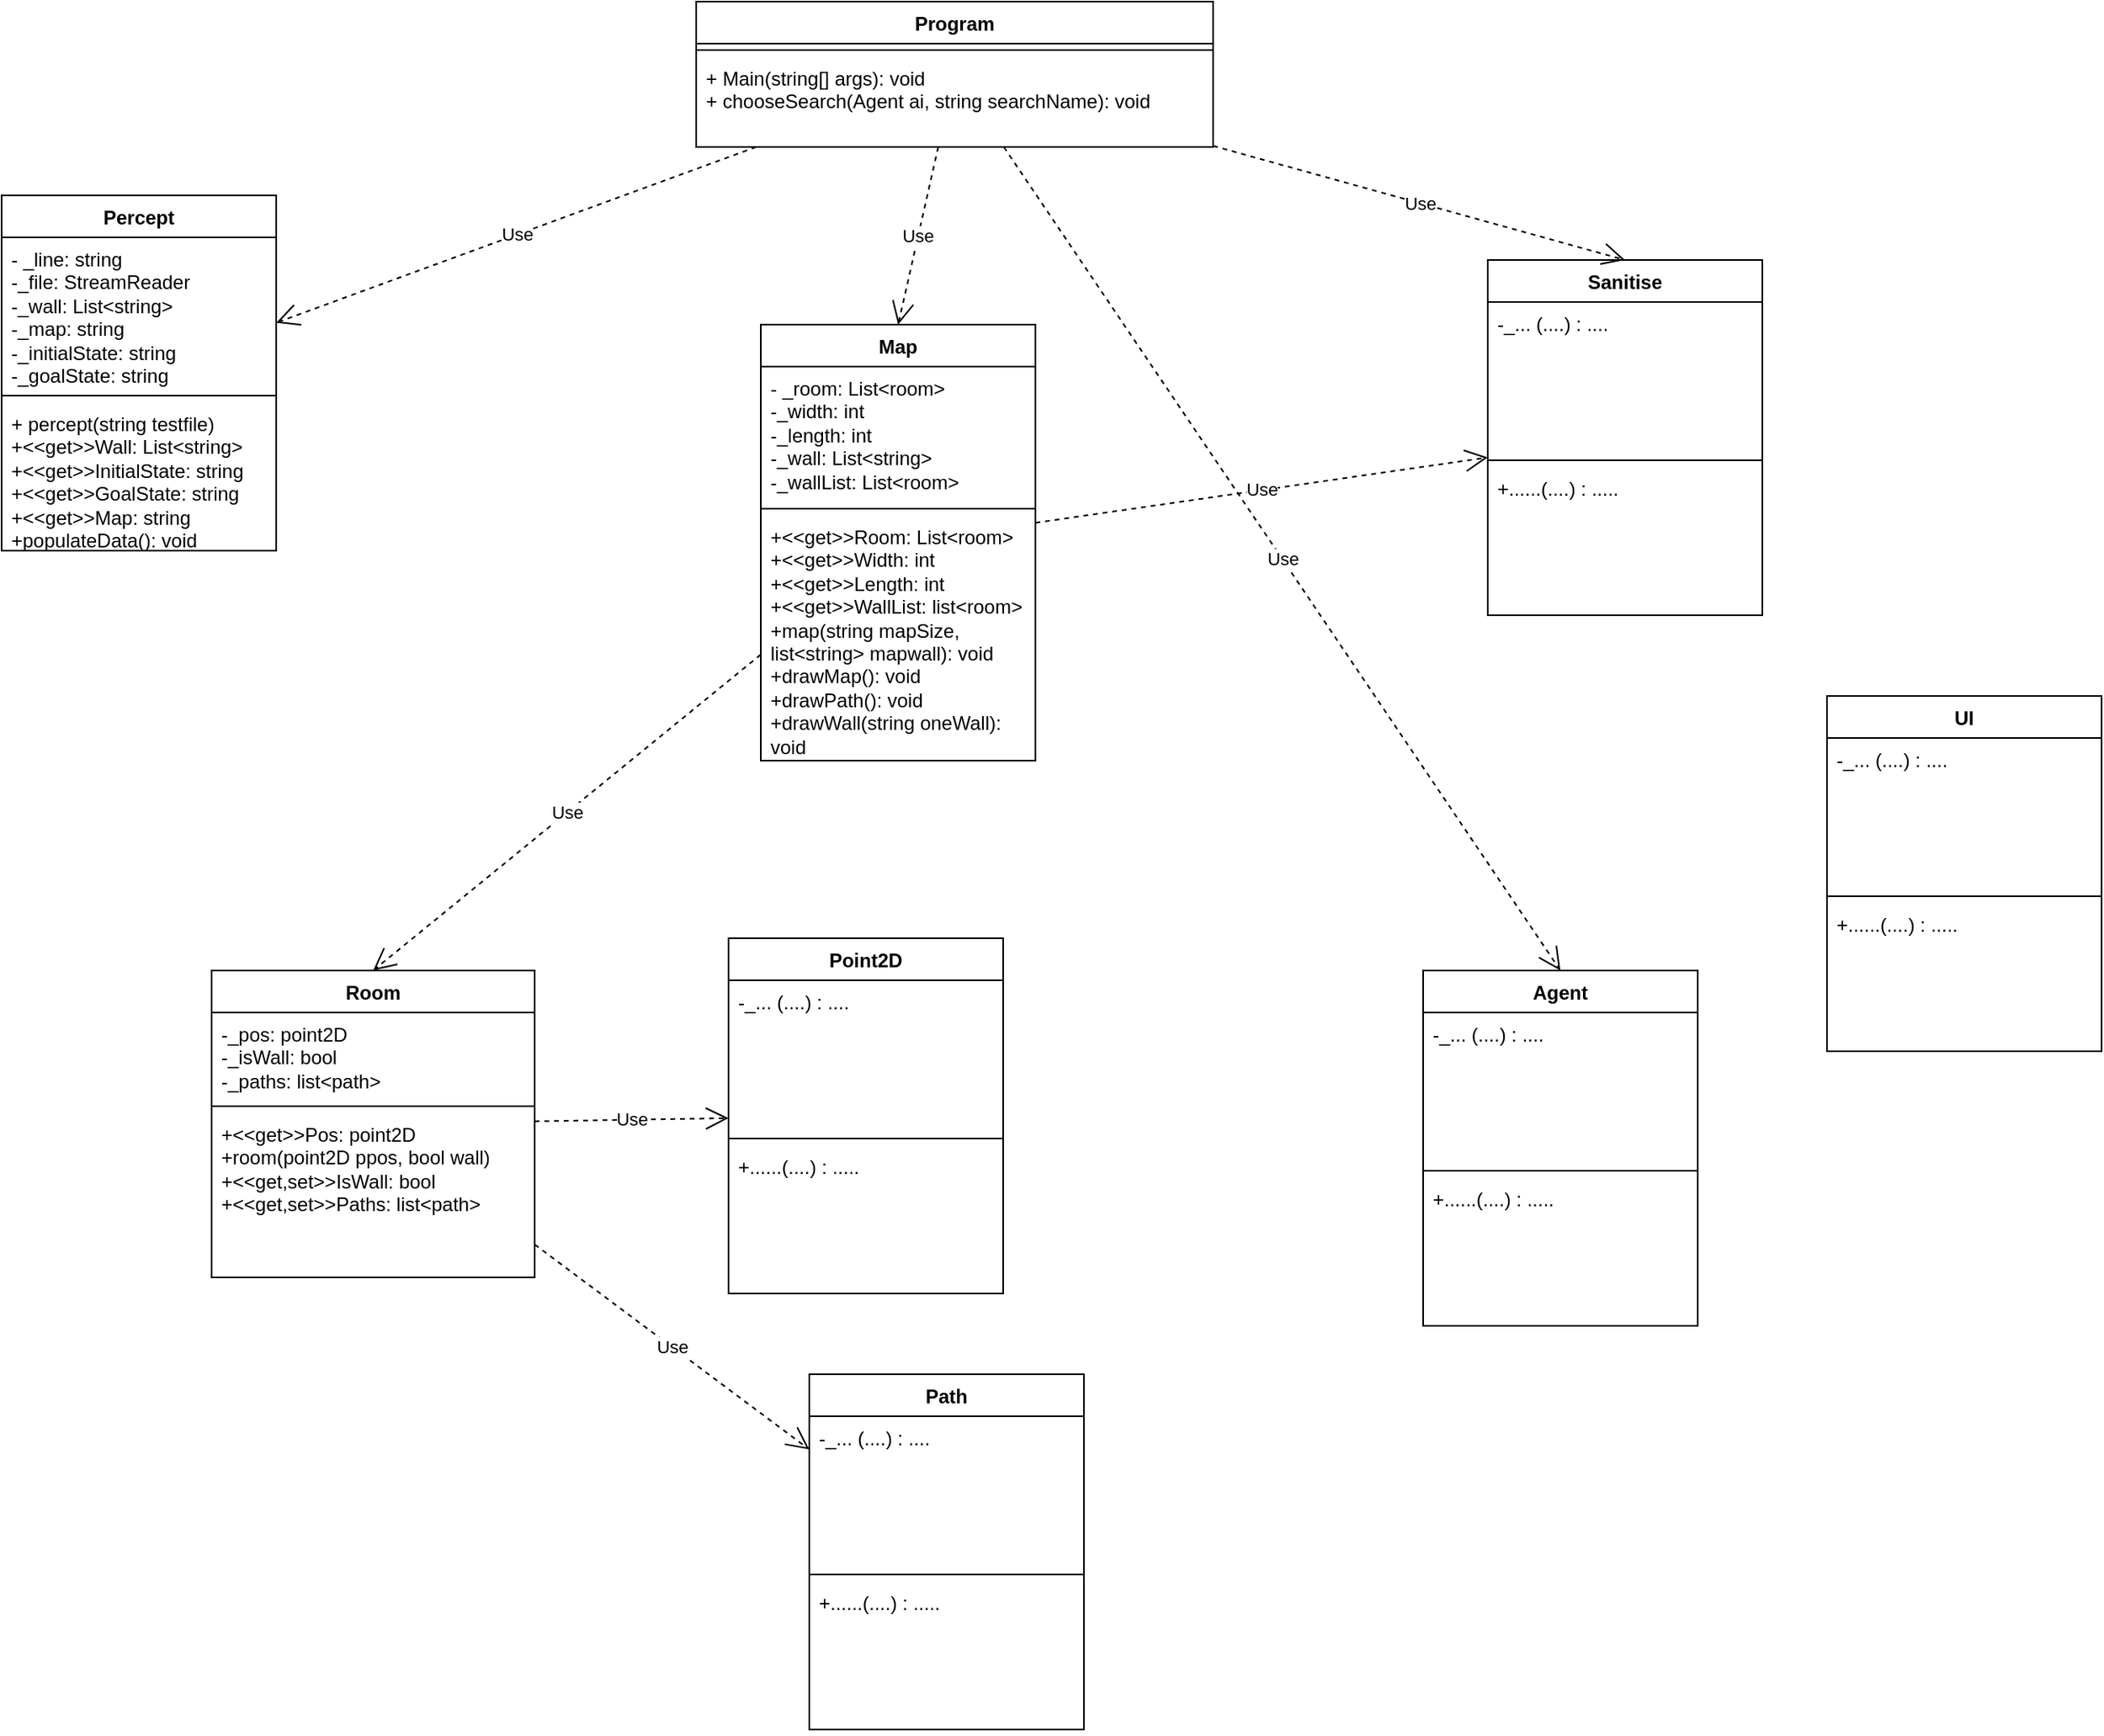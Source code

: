 <mxfile version="21.1.2" type="device">
  <diagram name="Page-1" id="6xlHseZg__uQxYBexC1Y">
    <mxGraphModel dx="1438" dy="628" grid="1" gridSize="10" guides="1" tooltips="1" connect="1" arrows="1" fold="1" page="1" pageScale="1" pageWidth="850" pageHeight="1100" math="0" shadow="0">
      <root>
        <mxCell id="0" />
        <mxCell id="1" parent="0" />
        <mxCell id="2tTRAXas-IIGPnDZ_Wnu-1" value="Program" style="swimlane;fontStyle=1;align=center;verticalAlign=top;childLayout=stackLayout;horizontal=1;startSize=26;horizontalStack=0;resizeParent=1;resizeParentMax=0;resizeLast=0;collapsible=1;marginBottom=0;whiteSpace=wrap;html=1;" vertex="1" parent="1">
          <mxGeometry x="130" y="70" width="320" height="90" as="geometry" />
        </mxCell>
        <mxCell id="2tTRAXas-IIGPnDZ_Wnu-3" value="" style="line;strokeWidth=1;fillColor=none;align=left;verticalAlign=middle;spacingTop=-1;spacingLeft=3;spacingRight=3;rotatable=0;labelPosition=right;points=[];portConstraint=eastwest;strokeColor=inherit;" vertex="1" parent="2tTRAXas-IIGPnDZ_Wnu-1">
          <mxGeometry y="26" width="320" height="8" as="geometry" />
        </mxCell>
        <mxCell id="2tTRAXas-IIGPnDZ_Wnu-4" value="&lt;div&gt;+ Main(string[] args): void&lt;/div&gt;&lt;div&gt;+ chooseSearch(Agent ai, string searchName): void&lt;br&gt;&lt;/div&gt;" style="text;strokeColor=none;fillColor=none;align=left;verticalAlign=top;spacingLeft=4;spacingRight=4;overflow=hidden;rotatable=0;points=[[0,0.5],[1,0.5]];portConstraint=eastwest;whiteSpace=wrap;html=1;" vertex="1" parent="2tTRAXas-IIGPnDZ_Wnu-1">
          <mxGeometry y="34" width="320" height="56" as="geometry" />
        </mxCell>
        <mxCell id="2tTRAXas-IIGPnDZ_Wnu-5" value="Percept" style="swimlane;fontStyle=1;align=center;verticalAlign=top;childLayout=stackLayout;horizontal=1;startSize=26;horizontalStack=0;resizeParent=1;resizeParentMax=0;resizeLast=0;collapsible=1;marginBottom=0;whiteSpace=wrap;html=1;" vertex="1" parent="1">
          <mxGeometry x="-300" y="190" width="170" height="220" as="geometry" />
        </mxCell>
        <mxCell id="2tTRAXas-IIGPnDZ_Wnu-6" value="&lt;div&gt;- _line: string&lt;/div&gt;&lt;div&gt;-_file: StreamReader&lt;/div&gt;&lt;div&gt;-_wall: List&amp;lt;string&amp;gt;&lt;/div&gt;&lt;div&gt;-_map: string&lt;/div&gt;&lt;div&gt;-_initialState: string&lt;/div&gt;&lt;div&gt;-_goalState: string&lt;br&gt;&lt;/div&gt;&lt;div&gt;&lt;br&gt;&lt;/div&gt;" style="text;strokeColor=none;fillColor=none;align=left;verticalAlign=top;spacingLeft=4;spacingRight=4;overflow=hidden;rotatable=0;points=[[0,0.5],[1,0.5]];portConstraint=eastwest;whiteSpace=wrap;html=1;" vertex="1" parent="2tTRAXas-IIGPnDZ_Wnu-5">
          <mxGeometry y="26" width="170" height="94" as="geometry" />
        </mxCell>
        <mxCell id="2tTRAXas-IIGPnDZ_Wnu-7" value="" style="line;strokeWidth=1;fillColor=none;align=left;verticalAlign=middle;spacingTop=-1;spacingLeft=3;spacingRight=3;rotatable=0;labelPosition=right;points=[];portConstraint=eastwest;strokeColor=inherit;" vertex="1" parent="2tTRAXas-IIGPnDZ_Wnu-5">
          <mxGeometry y="120" width="170" height="8" as="geometry" />
        </mxCell>
        <mxCell id="2tTRAXas-IIGPnDZ_Wnu-8" value="&lt;div&gt;+ percept(string testfile)&lt;/div&gt;&lt;div&gt;+&amp;lt;&amp;lt;get&amp;gt;&amp;gt;Wall: List&amp;lt;string&amp;gt;&lt;/div&gt;&lt;div&gt;+&amp;lt;&amp;lt;get&amp;gt;&amp;gt;InitialState: string&lt;/div&gt;&lt;div&gt;+&amp;lt;&amp;lt;get&amp;gt;&amp;gt;GoalState: string&lt;/div&gt;&lt;div&gt;+&amp;lt;&amp;lt;get&amp;gt;&amp;gt;Map: string&lt;/div&gt;&lt;div&gt;+populateData(): void&lt;br&gt;&lt;/div&gt;" style="text;strokeColor=none;fillColor=none;align=left;verticalAlign=top;spacingLeft=4;spacingRight=4;overflow=hidden;rotatable=0;points=[[0,0.5],[1,0.5]];portConstraint=eastwest;whiteSpace=wrap;html=1;" vertex="1" parent="2tTRAXas-IIGPnDZ_Wnu-5">
          <mxGeometry y="128" width="170" height="92" as="geometry" />
        </mxCell>
        <mxCell id="2tTRAXas-IIGPnDZ_Wnu-13" value="Use" style="endArrow=open;endSize=12;dashed=1;html=1;rounded=0;" edge="1" parent="1" source="2tTRAXas-IIGPnDZ_Wnu-1" target="2tTRAXas-IIGPnDZ_Wnu-5">
          <mxGeometry width="160" relative="1" as="geometry">
            <mxPoint x="490" y="220" as="sourcePoint" />
            <mxPoint x="650" y="220" as="targetPoint" />
          </mxGeometry>
        </mxCell>
        <mxCell id="2tTRAXas-IIGPnDZ_Wnu-15" value="Map" style="swimlane;fontStyle=1;align=center;verticalAlign=top;childLayout=stackLayout;horizontal=1;startSize=26;horizontalStack=0;resizeParent=1;resizeParentMax=0;resizeLast=0;collapsible=1;marginBottom=0;whiteSpace=wrap;html=1;" vertex="1" parent="1">
          <mxGeometry x="170" y="270" width="170" height="270" as="geometry" />
        </mxCell>
        <mxCell id="2tTRAXas-IIGPnDZ_Wnu-16" value="&lt;div&gt;- _room: List&amp;lt;room&amp;gt;&lt;br&gt;&lt;/div&gt;&lt;div&gt;-_width: int&lt;/div&gt;&lt;div&gt;-_length: int&lt;br&gt;&lt;/div&gt;&lt;div&gt;-_wall: List&amp;lt;string&amp;gt;&lt;/div&gt;&lt;div&gt;-_wallList: List&amp;lt;room&amp;gt;&lt;/div&gt;" style="text;strokeColor=none;fillColor=none;align=left;verticalAlign=top;spacingLeft=4;spacingRight=4;overflow=hidden;rotatable=0;points=[[0,0.5],[1,0.5]];portConstraint=eastwest;whiteSpace=wrap;html=1;" vertex="1" parent="2tTRAXas-IIGPnDZ_Wnu-15">
          <mxGeometry y="26" width="170" height="84" as="geometry" />
        </mxCell>
        <mxCell id="2tTRAXas-IIGPnDZ_Wnu-17" value="" style="line;strokeWidth=1;fillColor=none;align=left;verticalAlign=middle;spacingTop=-1;spacingLeft=3;spacingRight=3;rotatable=0;labelPosition=right;points=[];portConstraint=eastwest;strokeColor=inherit;" vertex="1" parent="2tTRAXas-IIGPnDZ_Wnu-15">
          <mxGeometry y="110" width="170" height="8" as="geometry" />
        </mxCell>
        <mxCell id="2tTRAXas-IIGPnDZ_Wnu-18" value="&lt;div&gt;+&amp;lt;&amp;lt;get&amp;gt;&amp;gt;Room: List&amp;lt;room&amp;gt;&lt;/div&gt;&lt;div&gt;+&amp;lt;&amp;lt;get&amp;gt;&amp;gt;Width: int&lt;/div&gt;&lt;div&gt;+&amp;lt;&amp;lt;get&amp;gt;&amp;gt;Length: int&lt;/div&gt;&lt;div&gt;+&amp;lt;&amp;lt;get&amp;gt;&amp;gt;WallList: list&amp;lt;room&amp;gt;&lt;/div&gt;&lt;div&gt;+map(string mapSize, list&amp;lt;string&amp;gt; mapwall): void&lt;br&gt;&lt;/div&gt;&lt;div&gt;+drawMap(): void&lt;/div&gt;&lt;div&gt;+drawPath(): void&lt;/div&gt;&lt;div&gt;+drawWall(string oneWall): void&lt;/div&gt;" style="text;strokeColor=none;fillColor=none;align=left;verticalAlign=top;spacingLeft=4;spacingRight=4;overflow=hidden;rotatable=0;points=[[0,0.5],[1,0.5]];portConstraint=eastwest;whiteSpace=wrap;html=1;" vertex="1" parent="2tTRAXas-IIGPnDZ_Wnu-15">
          <mxGeometry y="118" width="170" height="152" as="geometry" />
        </mxCell>
        <mxCell id="2tTRAXas-IIGPnDZ_Wnu-19" value="Use" style="endArrow=open;endSize=12;dashed=1;html=1;rounded=0;entryX=0.5;entryY=0;entryDx=0;entryDy=0;" edge="1" parent="1" source="2tTRAXas-IIGPnDZ_Wnu-15" target="2tTRAXas-IIGPnDZ_Wnu-20">
          <mxGeometry width="160" relative="1" as="geometry">
            <mxPoint x="261" y="170" as="sourcePoint" />
            <mxPoint x="180" y="263" as="targetPoint" />
          </mxGeometry>
        </mxCell>
        <mxCell id="2tTRAXas-IIGPnDZ_Wnu-20" value="Room" style="swimlane;fontStyle=1;align=center;verticalAlign=top;childLayout=stackLayout;horizontal=1;startSize=26;horizontalStack=0;resizeParent=1;resizeParentMax=0;resizeLast=0;collapsible=1;marginBottom=0;whiteSpace=wrap;html=1;" vertex="1" parent="1">
          <mxGeometry x="-170" y="670" width="200" height="190" as="geometry" />
        </mxCell>
        <mxCell id="2tTRAXas-IIGPnDZ_Wnu-21" value="&lt;div&gt;-_pos: point2D&lt;/div&gt;&lt;div&gt;-_isWall: bool&lt;/div&gt;&lt;div&gt;-_paths: list&amp;lt;path&amp;gt; &lt;br&gt;&lt;/div&gt;" style="text;strokeColor=none;fillColor=none;align=left;verticalAlign=top;spacingLeft=4;spacingRight=4;overflow=hidden;rotatable=0;points=[[0,0.5],[1,0.5]];portConstraint=eastwest;whiteSpace=wrap;html=1;" vertex="1" parent="2tTRAXas-IIGPnDZ_Wnu-20">
          <mxGeometry y="26" width="200" height="54" as="geometry" />
        </mxCell>
        <mxCell id="2tTRAXas-IIGPnDZ_Wnu-22" value="" style="line;strokeWidth=1;fillColor=none;align=left;verticalAlign=middle;spacingTop=-1;spacingLeft=3;spacingRight=3;rotatable=0;labelPosition=right;points=[];portConstraint=eastwest;strokeColor=inherit;" vertex="1" parent="2tTRAXas-IIGPnDZ_Wnu-20">
          <mxGeometry y="80" width="200" height="8" as="geometry" />
        </mxCell>
        <mxCell id="2tTRAXas-IIGPnDZ_Wnu-23" value="&lt;div&gt;+&amp;lt;&amp;lt;get&amp;gt;&amp;gt;Pos: point2D&lt;br&gt;&lt;/div&gt;&lt;div&gt;+room(point2D ppos, bool wall)&lt;br&gt;&lt;/div&gt;&lt;div&gt;+&amp;lt;&amp;lt;get,set&amp;gt;&amp;gt;IsWall: bool&lt;br&gt;&lt;/div&gt;&lt;div&gt;+&amp;lt;&amp;lt;get,set&amp;gt;&amp;gt;Paths: list&amp;lt;path&amp;gt;&lt;/div&gt;&lt;div&gt;&lt;br&gt;&lt;/div&gt;" style="text;strokeColor=none;fillColor=none;align=left;verticalAlign=top;spacingLeft=4;spacingRight=4;overflow=hidden;rotatable=0;points=[[0,0.5],[1,0.5]];portConstraint=eastwest;whiteSpace=wrap;html=1;" vertex="1" parent="2tTRAXas-IIGPnDZ_Wnu-20">
          <mxGeometry y="88" width="200" height="102" as="geometry" />
        </mxCell>
        <mxCell id="2tTRAXas-IIGPnDZ_Wnu-24" value="Sanitise" style="swimlane;fontStyle=1;align=center;verticalAlign=top;childLayout=stackLayout;horizontal=1;startSize=26;horizontalStack=0;resizeParent=1;resizeParentMax=0;resizeLast=0;collapsible=1;marginBottom=0;whiteSpace=wrap;html=1;" vertex="1" parent="1">
          <mxGeometry x="620" y="230" width="170" height="220" as="geometry" />
        </mxCell>
        <mxCell id="2tTRAXas-IIGPnDZ_Wnu-25" value="-_... (....) : ...." style="text;strokeColor=none;fillColor=none;align=left;verticalAlign=top;spacingLeft=4;spacingRight=4;overflow=hidden;rotatable=0;points=[[0,0.5],[1,0.5]];portConstraint=eastwest;whiteSpace=wrap;html=1;" vertex="1" parent="2tTRAXas-IIGPnDZ_Wnu-24">
          <mxGeometry y="26" width="170" height="94" as="geometry" />
        </mxCell>
        <mxCell id="2tTRAXas-IIGPnDZ_Wnu-26" value="" style="line;strokeWidth=1;fillColor=none;align=left;verticalAlign=middle;spacingTop=-1;spacingLeft=3;spacingRight=3;rotatable=0;labelPosition=right;points=[];portConstraint=eastwest;strokeColor=inherit;" vertex="1" parent="2tTRAXas-IIGPnDZ_Wnu-24">
          <mxGeometry y="120" width="170" height="8" as="geometry" />
        </mxCell>
        <mxCell id="2tTRAXas-IIGPnDZ_Wnu-27" value="+......(....) : ....." style="text;strokeColor=none;fillColor=none;align=left;verticalAlign=top;spacingLeft=4;spacingRight=4;overflow=hidden;rotatable=0;points=[[0,0.5],[1,0.5]];portConstraint=eastwest;whiteSpace=wrap;html=1;" vertex="1" parent="2tTRAXas-IIGPnDZ_Wnu-24">
          <mxGeometry y="128" width="170" height="92" as="geometry" />
        </mxCell>
        <mxCell id="2tTRAXas-IIGPnDZ_Wnu-28" value="Use" style="endArrow=open;endSize=12;dashed=1;html=1;rounded=0;" edge="1" parent="1" source="2tTRAXas-IIGPnDZ_Wnu-15" target="2tTRAXas-IIGPnDZ_Wnu-24">
          <mxGeometry width="160" relative="1" as="geometry">
            <mxPoint x="240" y="449" as="sourcePoint" />
            <mxPoint x="135" y="540" as="targetPoint" />
          </mxGeometry>
        </mxCell>
        <mxCell id="2tTRAXas-IIGPnDZ_Wnu-29" value="Point2D" style="swimlane;fontStyle=1;align=center;verticalAlign=top;childLayout=stackLayout;horizontal=1;startSize=26;horizontalStack=0;resizeParent=1;resizeParentMax=0;resizeLast=0;collapsible=1;marginBottom=0;whiteSpace=wrap;html=1;" vertex="1" parent="1">
          <mxGeometry x="150" y="650" width="170" height="220" as="geometry" />
        </mxCell>
        <mxCell id="2tTRAXas-IIGPnDZ_Wnu-30" value="-_... (....) : ...." style="text;strokeColor=none;fillColor=none;align=left;verticalAlign=top;spacingLeft=4;spacingRight=4;overflow=hidden;rotatable=0;points=[[0,0.5],[1,0.5]];portConstraint=eastwest;whiteSpace=wrap;html=1;" vertex="1" parent="2tTRAXas-IIGPnDZ_Wnu-29">
          <mxGeometry y="26" width="170" height="94" as="geometry" />
        </mxCell>
        <mxCell id="2tTRAXas-IIGPnDZ_Wnu-31" value="" style="line;strokeWidth=1;fillColor=none;align=left;verticalAlign=middle;spacingTop=-1;spacingLeft=3;spacingRight=3;rotatable=0;labelPosition=right;points=[];portConstraint=eastwest;strokeColor=inherit;" vertex="1" parent="2tTRAXas-IIGPnDZ_Wnu-29">
          <mxGeometry y="120" width="170" height="8" as="geometry" />
        </mxCell>
        <mxCell id="2tTRAXas-IIGPnDZ_Wnu-32" value="+......(....) : ....." style="text;strokeColor=none;fillColor=none;align=left;verticalAlign=top;spacingLeft=4;spacingRight=4;overflow=hidden;rotatable=0;points=[[0,0.5],[1,0.5]];portConstraint=eastwest;whiteSpace=wrap;html=1;" vertex="1" parent="2tTRAXas-IIGPnDZ_Wnu-29">
          <mxGeometry y="128" width="170" height="92" as="geometry" />
        </mxCell>
        <mxCell id="2tTRAXas-IIGPnDZ_Wnu-34" value="Use" style="endArrow=open;endSize=12;dashed=1;html=1;rounded=0;" edge="1" parent="1" source="2tTRAXas-IIGPnDZ_Wnu-20" target="2tTRAXas-IIGPnDZ_Wnu-29">
          <mxGeometry width="160" relative="1" as="geometry">
            <mxPoint x="331" y="510" as="sourcePoint" />
            <mxPoint x="335" y="560" as="targetPoint" />
          </mxGeometry>
        </mxCell>
        <mxCell id="2tTRAXas-IIGPnDZ_Wnu-35" value="Path" style="swimlane;fontStyle=1;align=center;verticalAlign=top;childLayout=stackLayout;horizontal=1;startSize=26;horizontalStack=0;resizeParent=1;resizeParentMax=0;resizeLast=0;collapsible=1;marginBottom=0;whiteSpace=wrap;html=1;" vertex="1" parent="1">
          <mxGeometry x="200" y="920" width="170" height="220" as="geometry" />
        </mxCell>
        <mxCell id="2tTRAXas-IIGPnDZ_Wnu-36" value="-_... (....) : ...." style="text;strokeColor=none;fillColor=none;align=left;verticalAlign=top;spacingLeft=4;spacingRight=4;overflow=hidden;rotatable=0;points=[[0,0.5],[1,0.5]];portConstraint=eastwest;whiteSpace=wrap;html=1;" vertex="1" parent="2tTRAXas-IIGPnDZ_Wnu-35">
          <mxGeometry y="26" width="170" height="94" as="geometry" />
        </mxCell>
        <mxCell id="2tTRAXas-IIGPnDZ_Wnu-37" value="" style="line;strokeWidth=1;fillColor=none;align=left;verticalAlign=middle;spacingTop=-1;spacingLeft=3;spacingRight=3;rotatable=0;labelPosition=right;points=[];portConstraint=eastwest;strokeColor=inherit;" vertex="1" parent="2tTRAXas-IIGPnDZ_Wnu-35">
          <mxGeometry y="120" width="170" height="8" as="geometry" />
        </mxCell>
        <mxCell id="2tTRAXas-IIGPnDZ_Wnu-38" value="+......(....) : ....." style="text;strokeColor=none;fillColor=none;align=left;verticalAlign=top;spacingLeft=4;spacingRight=4;overflow=hidden;rotatable=0;points=[[0,0.5],[1,0.5]];portConstraint=eastwest;whiteSpace=wrap;html=1;" vertex="1" parent="2tTRAXas-IIGPnDZ_Wnu-35">
          <mxGeometry y="128" width="170" height="92" as="geometry" />
        </mxCell>
        <mxCell id="2tTRAXas-IIGPnDZ_Wnu-41" value="Use" style="endArrow=open;endSize=12;dashed=1;html=1;rounded=0;entryX=0.5;entryY=0;entryDx=0;entryDy=0;" edge="1" parent="1" source="2tTRAXas-IIGPnDZ_Wnu-1" target="2tTRAXas-IIGPnDZ_Wnu-15">
          <mxGeometry width="160" relative="1" as="geometry">
            <mxPoint x="177" y="170" as="sourcePoint" />
            <mxPoint x="-120" y="279" as="targetPoint" />
          </mxGeometry>
        </mxCell>
        <mxCell id="2tTRAXas-IIGPnDZ_Wnu-42" value="Use" style="endArrow=open;endSize=12;dashed=1;html=1;rounded=0;entryX=0.5;entryY=0;entryDx=0;entryDy=0;" edge="1" parent="1" source="2tTRAXas-IIGPnDZ_Wnu-1" target="2tTRAXas-IIGPnDZ_Wnu-24">
          <mxGeometry width="160" relative="1" as="geometry">
            <mxPoint x="310" y="170" as="sourcePoint" />
            <mxPoint x="325" y="240" as="targetPoint" />
          </mxGeometry>
        </mxCell>
        <mxCell id="2tTRAXas-IIGPnDZ_Wnu-43" value="Agent" style="swimlane;fontStyle=1;align=center;verticalAlign=top;childLayout=stackLayout;horizontal=1;startSize=26;horizontalStack=0;resizeParent=1;resizeParentMax=0;resizeLast=0;collapsible=1;marginBottom=0;whiteSpace=wrap;html=1;" vertex="1" parent="1">
          <mxGeometry x="580" y="670" width="170" height="220" as="geometry" />
        </mxCell>
        <mxCell id="2tTRAXas-IIGPnDZ_Wnu-44" value="-_... (....) : ...." style="text;strokeColor=none;fillColor=none;align=left;verticalAlign=top;spacingLeft=4;spacingRight=4;overflow=hidden;rotatable=0;points=[[0,0.5],[1,0.5]];portConstraint=eastwest;whiteSpace=wrap;html=1;" vertex="1" parent="2tTRAXas-IIGPnDZ_Wnu-43">
          <mxGeometry y="26" width="170" height="94" as="geometry" />
        </mxCell>
        <mxCell id="2tTRAXas-IIGPnDZ_Wnu-45" value="" style="line;strokeWidth=1;fillColor=none;align=left;verticalAlign=middle;spacingTop=-1;spacingLeft=3;spacingRight=3;rotatable=0;labelPosition=right;points=[];portConstraint=eastwest;strokeColor=inherit;" vertex="1" parent="2tTRAXas-IIGPnDZ_Wnu-43">
          <mxGeometry y="120" width="170" height="8" as="geometry" />
        </mxCell>
        <mxCell id="2tTRAXas-IIGPnDZ_Wnu-46" value="+......(....) : ....." style="text;strokeColor=none;fillColor=none;align=left;verticalAlign=top;spacingLeft=4;spacingRight=4;overflow=hidden;rotatable=0;points=[[0,0.5],[1,0.5]];portConstraint=eastwest;whiteSpace=wrap;html=1;" vertex="1" parent="2tTRAXas-IIGPnDZ_Wnu-43">
          <mxGeometry y="128" width="170" height="92" as="geometry" />
        </mxCell>
        <mxCell id="2tTRAXas-IIGPnDZ_Wnu-47" value="Use" style="endArrow=open;endSize=12;dashed=1;html=1;rounded=0;entryX=0.5;entryY=0;entryDx=0;entryDy=0;" edge="1" parent="1" source="2tTRAXas-IIGPnDZ_Wnu-1" target="2tTRAXas-IIGPnDZ_Wnu-43">
          <mxGeometry width="160" relative="1" as="geometry">
            <mxPoint x="310" y="170" as="sourcePoint" />
            <mxPoint x="325" y="240" as="targetPoint" />
          </mxGeometry>
        </mxCell>
        <mxCell id="2tTRAXas-IIGPnDZ_Wnu-49" value="UI" style="swimlane;fontStyle=1;align=center;verticalAlign=top;childLayout=stackLayout;horizontal=1;startSize=26;horizontalStack=0;resizeParent=1;resizeParentMax=0;resizeLast=0;collapsible=1;marginBottom=0;whiteSpace=wrap;html=1;" vertex="1" parent="1">
          <mxGeometry x="830" y="500" width="170" height="220" as="geometry" />
        </mxCell>
        <mxCell id="2tTRAXas-IIGPnDZ_Wnu-50" value="-_... (....) : ...." style="text;strokeColor=none;fillColor=none;align=left;verticalAlign=top;spacingLeft=4;spacingRight=4;overflow=hidden;rotatable=0;points=[[0,0.5],[1,0.5]];portConstraint=eastwest;whiteSpace=wrap;html=1;" vertex="1" parent="2tTRAXas-IIGPnDZ_Wnu-49">
          <mxGeometry y="26" width="170" height="94" as="geometry" />
        </mxCell>
        <mxCell id="2tTRAXas-IIGPnDZ_Wnu-51" value="" style="line;strokeWidth=1;fillColor=none;align=left;verticalAlign=middle;spacingTop=-1;spacingLeft=3;spacingRight=3;rotatable=0;labelPosition=right;points=[];portConstraint=eastwest;strokeColor=inherit;" vertex="1" parent="2tTRAXas-IIGPnDZ_Wnu-49">
          <mxGeometry y="120" width="170" height="8" as="geometry" />
        </mxCell>
        <mxCell id="2tTRAXas-IIGPnDZ_Wnu-52" value="+......(....) : ....." style="text;strokeColor=none;fillColor=none;align=left;verticalAlign=top;spacingLeft=4;spacingRight=4;overflow=hidden;rotatable=0;points=[[0,0.5],[1,0.5]];portConstraint=eastwest;whiteSpace=wrap;html=1;" vertex="1" parent="2tTRAXas-IIGPnDZ_Wnu-49">
          <mxGeometry y="128" width="170" height="92" as="geometry" />
        </mxCell>
        <mxCell id="2tTRAXas-IIGPnDZ_Wnu-53" value="Use" style="endArrow=open;endSize=12;dashed=1;html=1;rounded=0;" edge="1" parent="1" source="2tTRAXas-IIGPnDZ_Wnu-20" target="2tTRAXas-IIGPnDZ_Wnu-35">
          <mxGeometry width="160" relative="1" as="geometry">
            <mxPoint x="316" y="550" as="sourcePoint" />
            <mxPoint x="433" y="860" as="targetPoint" />
          </mxGeometry>
        </mxCell>
      </root>
    </mxGraphModel>
  </diagram>
</mxfile>
